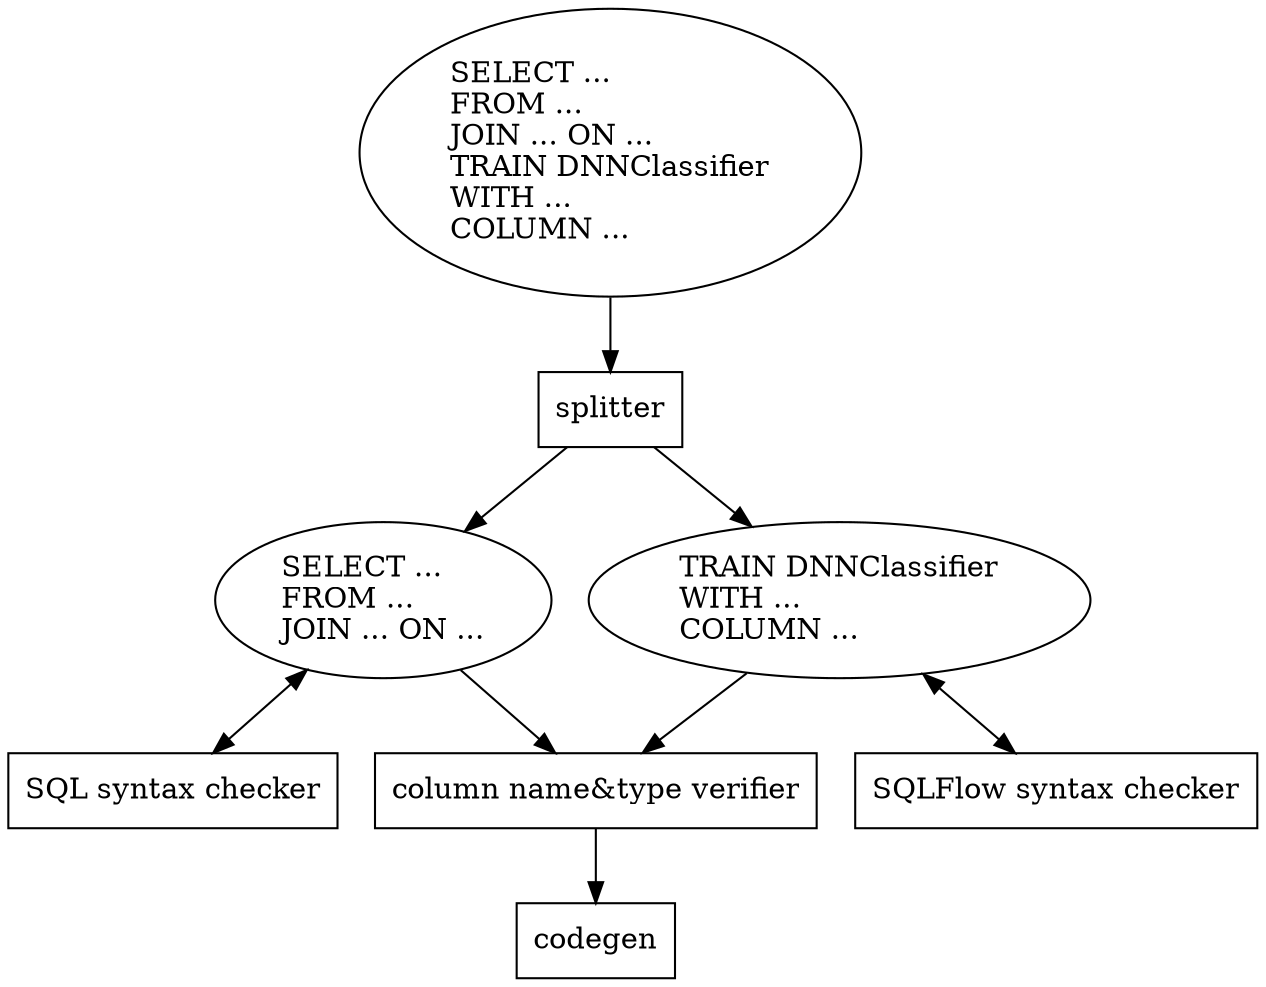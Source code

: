 digraph { 
   statement[label="SELECT ...\lFROM ...\lJOIN ... ON ...\lTRAIN DNNClassifier\lWITH ...\lCOLUMN ...\l"]
   splitter[shape="rectangle", style=""]
   sql_syntax[label="SQL syntax checker", shape="rectangle"]
   sqlflow_syntax[label="SQLFlow syntax checker", shape="rectangle"]
   verifier[label="column name&type verifier", shape="rectangle", style=""]
   select[label="SELECT ...\lFROM ...\lJOIN ... ON ...\l"]
   train[label="TRAIN DNNClassifier\lWITH ...\lCOLUMN ...\l"]
   codegen[shape="rectangle", style=""]

   statement -> splitter;
   splitter -> select;
   splitter -> train;
   select -> sql_syntax [dir="both"];
   train -> sqlflow_syntax [dir="both"];
   select -> verifier;
   train -> verifier;
   verifier -> codegen
}
